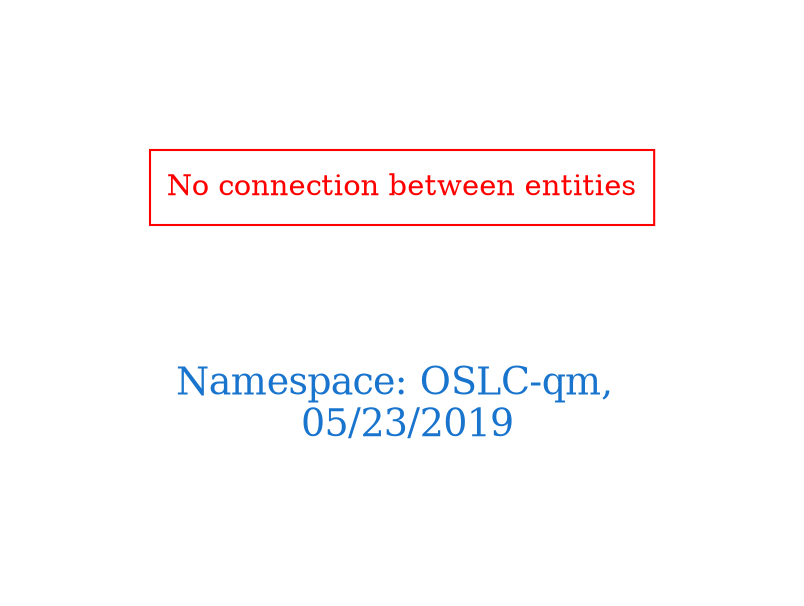 digraph OGIT_ontology {
 graph [ rankdir= LR,pad=1 
fontsize = 18,
fontcolor= dodgerblue3,label = "\n\n\nNamespace: OSLC-qm, \n 05/23/2019"];
node[shape=polygon];
edge [  color="gray81"];

"No connection between entities" [fontcolor = "red",color="red", shape="polygon"]
}
